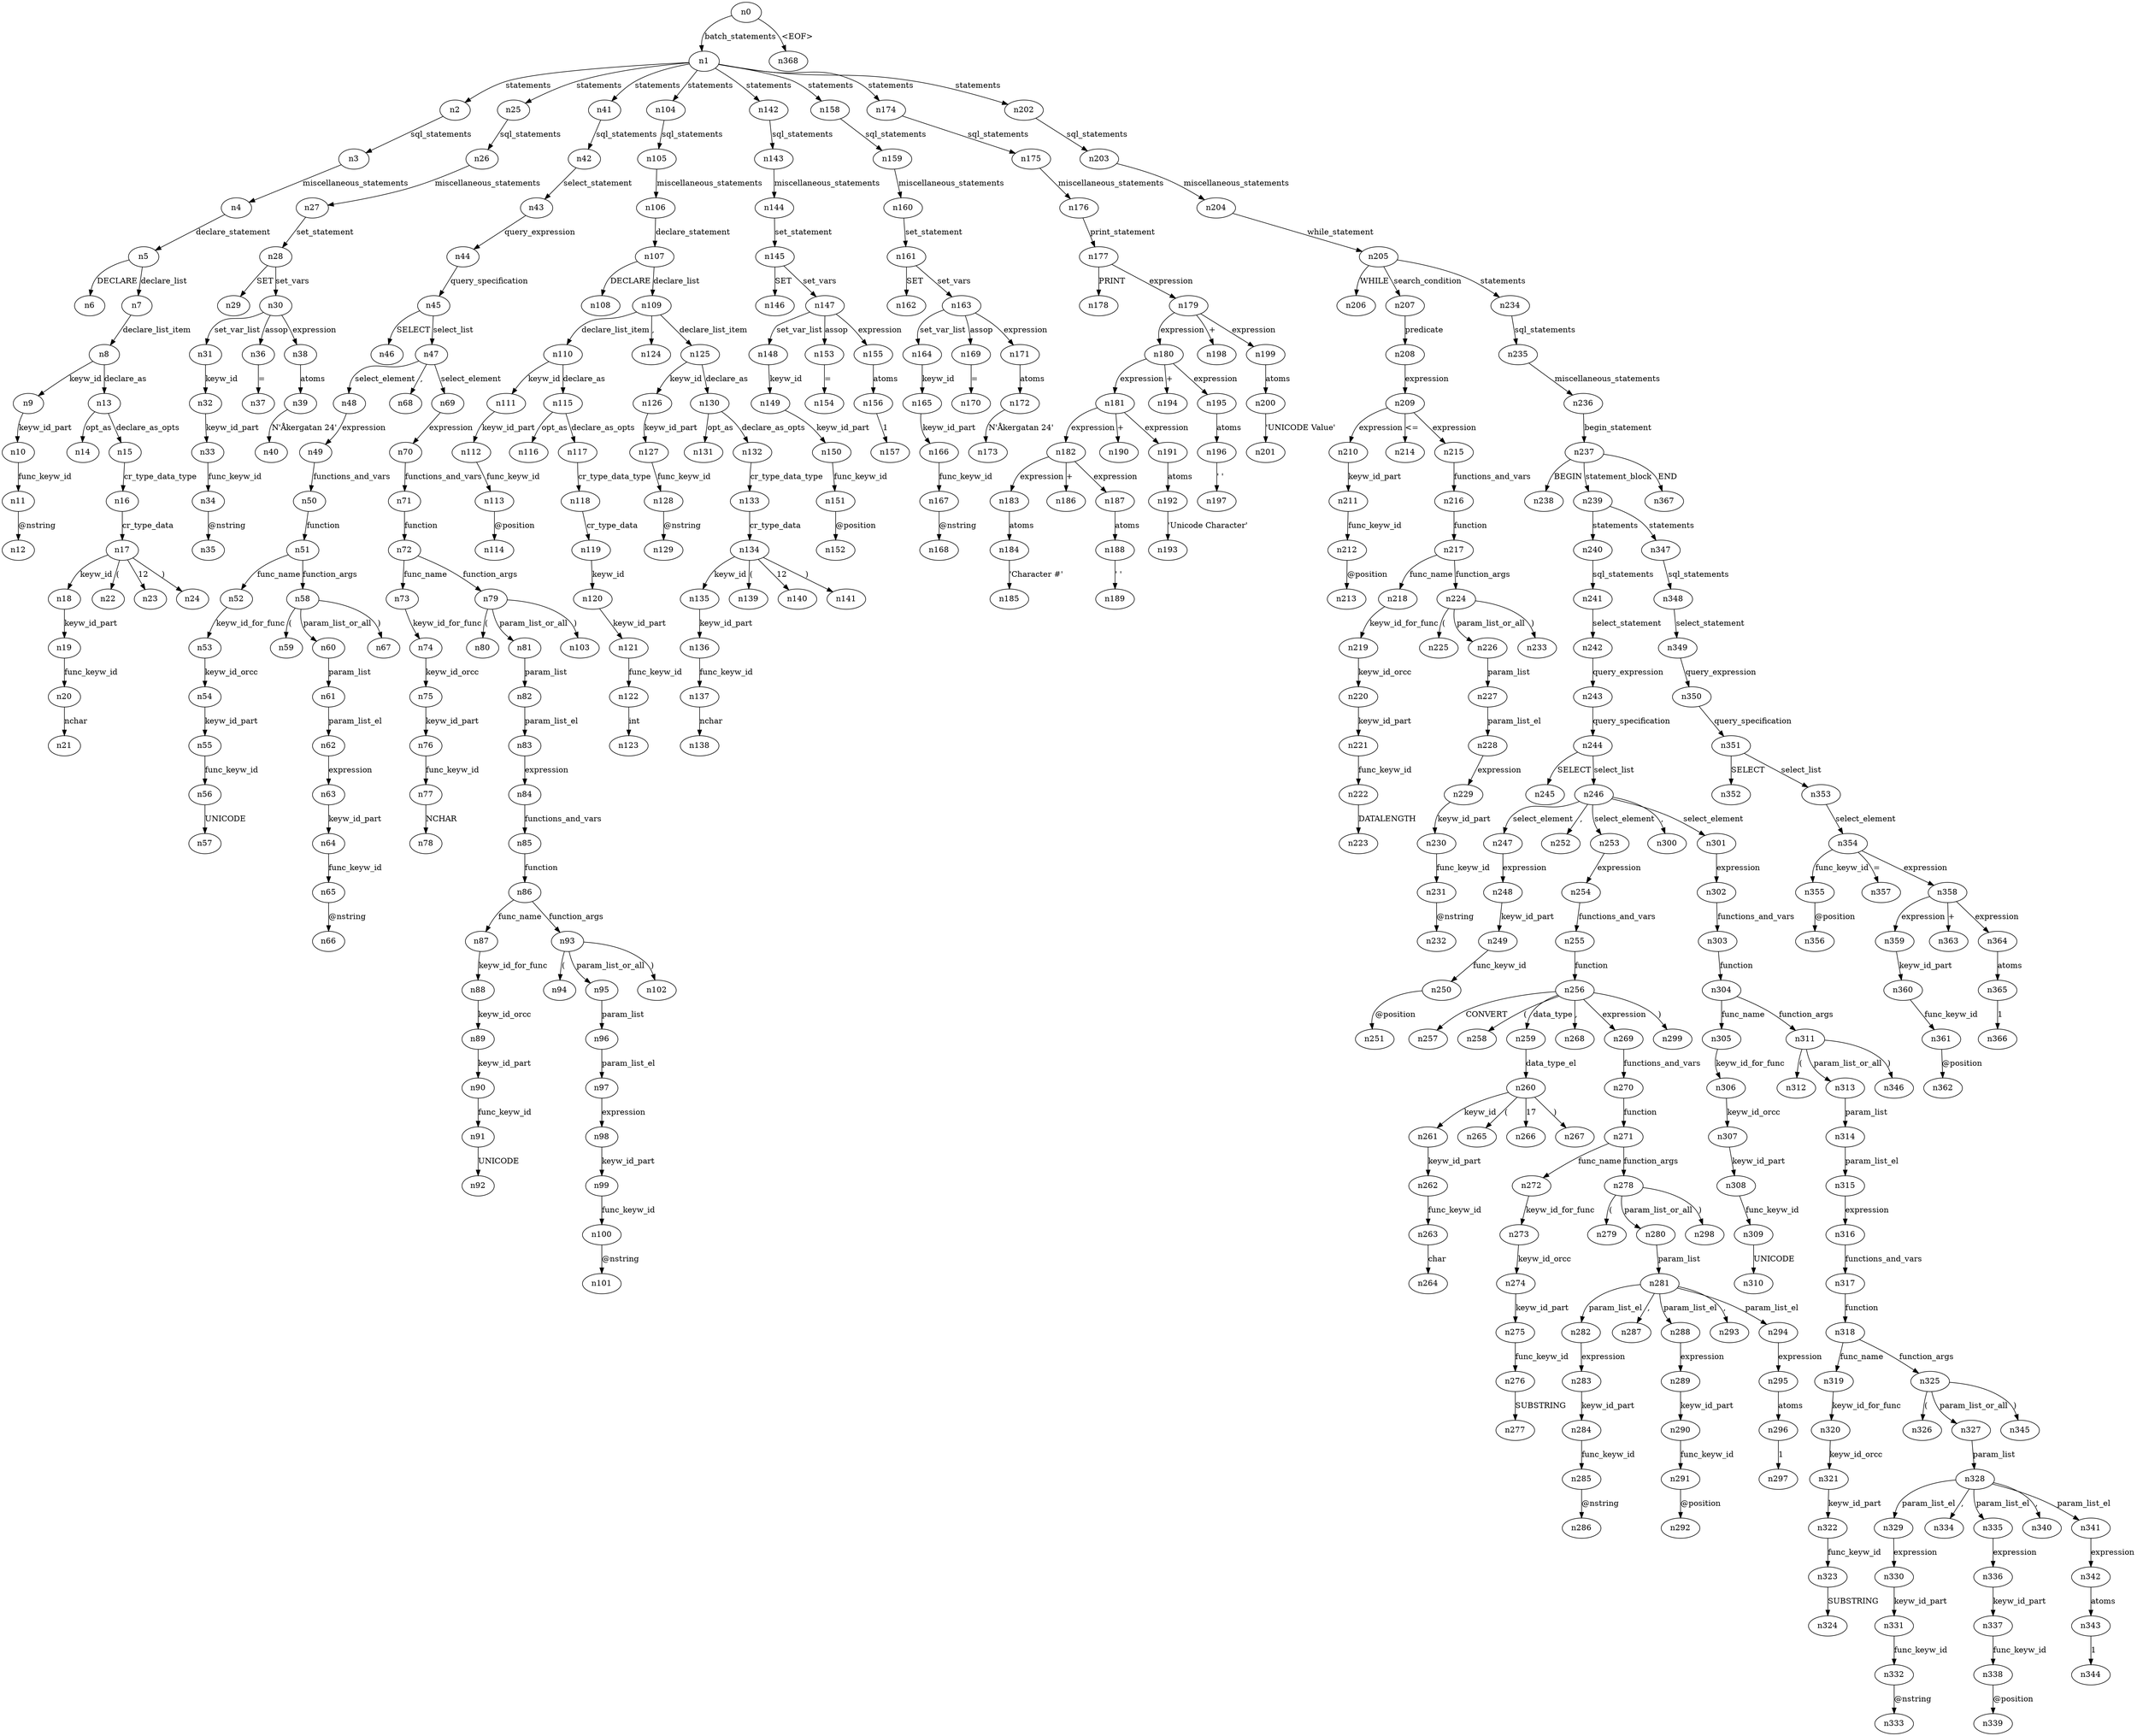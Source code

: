 digraph ParseTree {
  n0 -> n1 [label="batch_statements"];
  n1 -> n2 [label="statements"];
  n2 -> n3 [label="sql_statements"];
  n3 -> n4 [label="miscellaneous_statements"];
  n4 -> n5 [label="declare_statement"];
  n5 -> n6 [label="DECLARE"];
  n5 -> n7 [label="declare_list"];
  n7 -> n8 [label="declare_list_item"];
  n8 -> n9 [label="keyw_id"];
  n9 -> n10 [label="keyw_id_part"];
  n10 -> n11 [label="func_keyw_id"];
  n11 -> n12 [label="@nstring"];
  n8 -> n13 [label="declare_as"];
  n13 -> n14 [label="opt_as"];
  n13 -> n15 [label="declare_as_opts"];
  n15 -> n16 [label="cr_type_data_type"];
  n16 -> n17 [label="cr_type_data"];
  n17 -> n18 [label="keyw_id"];
  n18 -> n19 [label="keyw_id_part"];
  n19 -> n20 [label="func_keyw_id"];
  n20 -> n21 [label="nchar"];
  n17 -> n22 [label="("];
  n17 -> n23 [label="12"];
  n17 -> n24 [label=")"];
  n1 -> n25 [label="statements"];
  n25 -> n26 [label="sql_statements"];
  n26 -> n27 [label="miscellaneous_statements"];
  n27 -> n28 [label="set_statement"];
  n28 -> n29 [label="SET"];
  n28 -> n30 [label="set_vars"];
  n30 -> n31 [label="set_var_list"];
  n31 -> n32 [label="keyw_id"];
  n32 -> n33 [label="keyw_id_part"];
  n33 -> n34 [label="func_keyw_id"];
  n34 -> n35 [label="@nstring"];
  n30 -> n36 [label="assop"];
  n36 -> n37 [label="="];
  n30 -> n38 [label="expression"];
  n38 -> n39 [label="atoms"];
  n39 -> n40 [label="N'Åkergatan 24'"];
  n1 -> n41 [label="statements"];
  n41 -> n42 [label="sql_statements"];
  n42 -> n43 [label="select_statement"];
  n43 -> n44 [label="query_expression"];
  n44 -> n45 [label="query_specification"];
  n45 -> n46 [label="SELECT"];
  n45 -> n47 [label="select_list"];
  n47 -> n48 [label="select_element"];
  n48 -> n49 [label="expression"];
  n49 -> n50 [label="functions_and_vars"];
  n50 -> n51 [label="function"];
  n51 -> n52 [label="func_name"];
  n52 -> n53 [label="keyw_id_for_func"];
  n53 -> n54 [label="keyw_id_orcc"];
  n54 -> n55 [label="keyw_id_part"];
  n55 -> n56 [label="func_keyw_id"];
  n56 -> n57 [label="UNICODE"];
  n51 -> n58 [label="function_args"];
  n58 -> n59 [label="("];
  n58 -> n60 [label="param_list_or_all"];
  n60 -> n61 [label="param_list"];
  n61 -> n62 [label="param_list_el"];
  n62 -> n63 [label="expression"];
  n63 -> n64 [label="keyw_id_part"];
  n64 -> n65 [label="func_keyw_id"];
  n65 -> n66 [label="@nstring"];
  n58 -> n67 [label=")"];
  n47 -> n68 [label=","];
  n47 -> n69 [label="select_element"];
  n69 -> n70 [label="expression"];
  n70 -> n71 [label="functions_and_vars"];
  n71 -> n72 [label="function"];
  n72 -> n73 [label="func_name"];
  n73 -> n74 [label="keyw_id_for_func"];
  n74 -> n75 [label="keyw_id_orcc"];
  n75 -> n76 [label="keyw_id_part"];
  n76 -> n77 [label="func_keyw_id"];
  n77 -> n78 [label="NCHAR"];
  n72 -> n79 [label="function_args"];
  n79 -> n80 [label="("];
  n79 -> n81 [label="param_list_or_all"];
  n81 -> n82 [label="param_list"];
  n82 -> n83 [label="param_list_el"];
  n83 -> n84 [label="expression"];
  n84 -> n85 [label="functions_and_vars"];
  n85 -> n86 [label="function"];
  n86 -> n87 [label="func_name"];
  n87 -> n88 [label="keyw_id_for_func"];
  n88 -> n89 [label="keyw_id_orcc"];
  n89 -> n90 [label="keyw_id_part"];
  n90 -> n91 [label="func_keyw_id"];
  n91 -> n92 [label="UNICODE"];
  n86 -> n93 [label="function_args"];
  n93 -> n94 [label="("];
  n93 -> n95 [label="param_list_or_all"];
  n95 -> n96 [label="param_list"];
  n96 -> n97 [label="param_list_el"];
  n97 -> n98 [label="expression"];
  n98 -> n99 [label="keyw_id_part"];
  n99 -> n100 [label="func_keyw_id"];
  n100 -> n101 [label="@nstring"];
  n93 -> n102 [label=")"];
  n79 -> n103 [label=")"];
  n1 -> n104 [label="statements"];
  n104 -> n105 [label="sql_statements"];
  n105 -> n106 [label="miscellaneous_statements"];
  n106 -> n107 [label="declare_statement"];
  n107 -> n108 [label="DECLARE"];
  n107 -> n109 [label="declare_list"];
  n109 -> n110 [label="declare_list_item"];
  n110 -> n111 [label="keyw_id"];
  n111 -> n112 [label="keyw_id_part"];
  n112 -> n113 [label="func_keyw_id"];
  n113 -> n114 [label="@position"];
  n110 -> n115 [label="declare_as"];
  n115 -> n116 [label="opt_as"];
  n115 -> n117 [label="declare_as_opts"];
  n117 -> n118 [label="cr_type_data_type"];
  n118 -> n119 [label="cr_type_data"];
  n119 -> n120 [label="keyw_id"];
  n120 -> n121 [label="keyw_id_part"];
  n121 -> n122 [label="func_keyw_id"];
  n122 -> n123 [label="int"];
  n109 -> n124 [label=","];
  n109 -> n125 [label="declare_list_item"];
  n125 -> n126 [label="keyw_id"];
  n126 -> n127 [label="keyw_id_part"];
  n127 -> n128 [label="func_keyw_id"];
  n128 -> n129 [label="@nstring"];
  n125 -> n130 [label="declare_as"];
  n130 -> n131 [label="opt_as"];
  n130 -> n132 [label="declare_as_opts"];
  n132 -> n133 [label="cr_type_data_type"];
  n133 -> n134 [label="cr_type_data"];
  n134 -> n135 [label="keyw_id"];
  n135 -> n136 [label="keyw_id_part"];
  n136 -> n137 [label="func_keyw_id"];
  n137 -> n138 [label="nchar"];
  n134 -> n139 [label="("];
  n134 -> n140 [label="12"];
  n134 -> n141 [label=")"];
  n1 -> n142 [label="statements"];
  n142 -> n143 [label="sql_statements"];
  n143 -> n144 [label="miscellaneous_statements"];
  n144 -> n145 [label="set_statement"];
  n145 -> n146 [label="SET"];
  n145 -> n147 [label="set_vars"];
  n147 -> n148 [label="set_var_list"];
  n148 -> n149 [label="keyw_id"];
  n149 -> n150 [label="keyw_id_part"];
  n150 -> n151 [label="func_keyw_id"];
  n151 -> n152 [label="@position"];
  n147 -> n153 [label="assop"];
  n153 -> n154 [label="="];
  n147 -> n155 [label="expression"];
  n155 -> n156 [label="atoms"];
  n156 -> n157 [label="1"];
  n1 -> n158 [label="statements"];
  n158 -> n159 [label="sql_statements"];
  n159 -> n160 [label="miscellaneous_statements"];
  n160 -> n161 [label="set_statement"];
  n161 -> n162 [label="SET"];
  n161 -> n163 [label="set_vars"];
  n163 -> n164 [label="set_var_list"];
  n164 -> n165 [label="keyw_id"];
  n165 -> n166 [label="keyw_id_part"];
  n166 -> n167 [label="func_keyw_id"];
  n167 -> n168 [label="@nstring"];
  n163 -> n169 [label="assop"];
  n169 -> n170 [label="="];
  n163 -> n171 [label="expression"];
  n171 -> n172 [label="atoms"];
  n172 -> n173 [label="N'Åkergatan 24'"];
  n1 -> n174 [label="statements"];
  n174 -> n175 [label="sql_statements"];
  n175 -> n176 [label="miscellaneous_statements"];
  n176 -> n177 [label="print_statement"];
  n177 -> n178 [label="PRINT"];
  n177 -> n179 [label="expression"];
  n179 -> n180 [label="expression"];
  n180 -> n181 [label="expression"];
  n181 -> n182 [label="expression"];
  n182 -> n183 [label="expression"];
  n183 -> n184 [label="atoms"];
  n184 -> n185 [label="'Character #'"];
  n182 -> n186 [label="+"];
  n182 -> n187 [label="expression"];
  n187 -> n188 [label="atoms"];
  n188 -> n189 [label="' '"];
  n181 -> n190 [label="+"];
  n181 -> n191 [label="expression"];
  n191 -> n192 [label="atoms"];
  n192 -> n193 [label="'Unicode Character'"];
  n180 -> n194 [label="+"];
  n180 -> n195 [label="expression"];
  n195 -> n196 [label="atoms"];
  n196 -> n197 [label="' '"];
  n179 -> n198 [label="+"];
  n179 -> n199 [label="expression"];
  n199 -> n200 [label="atoms"];
  n200 -> n201 [label="'UNICODE Value'"];
  n1 -> n202 [label="statements"];
  n202 -> n203 [label="sql_statements"];
  n203 -> n204 [label="miscellaneous_statements"];
  n204 -> n205 [label="while_statement"];
  n205 -> n206 [label="WHILE"];
  n205 -> n207 [label="search_condition"];
  n207 -> n208 [label="predicate"];
  n208 -> n209 [label="expression"];
  n209 -> n210 [label="expression"];
  n210 -> n211 [label="keyw_id_part"];
  n211 -> n212 [label="func_keyw_id"];
  n212 -> n213 [label="@position"];
  n209 -> n214 [label="<="];
  n209 -> n215 [label="expression"];
  n215 -> n216 [label="functions_and_vars"];
  n216 -> n217 [label="function"];
  n217 -> n218 [label="func_name"];
  n218 -> n219 [label="keyw_id_for_func"];
  n219 -> n220 [label="keyw_id_orcc"];
  n220 -> n221 [label="keyw_id_part"];
  n221 -> n222 [label="func_keyw_id"];
  n222 -> n223 [label="DATALENGTH"];
  n217 -> n224 [label="function_args"];
  n224 -> n225 [label="("];
  n224 -> n226 [label="param_list_or_all"];
  n226 -> n227 [label="param_list"];
  n227 -> n228 [label="param_list_el"];
  n228 -> n229 [label="expression"];
  n229 -> n230 [label="keyw_id_part"];
  n230 -> n231 [label="func_keyw_id"];
  n231 -> n232 [label="@nstring"];
  n224 -> n233 [label=")"];
  n205 -> n234 [label="statements"];
  n234 -> n235 [label="sql_statements"];
  n235 -> n236 [label="miscellaneous_statements"];
  n236 -> n237 [label="begin_statement"];
  n237 -> n238 [label="BEGIN"];
  n237 -> n239 [label="statement_block"];
  n239 -> n240 [label="statements"];
  n240 -> n241 [label="sql_statements"];
  n241 -> n242 [label="select_statement"];
  n242 -> n243 [label="query_expression"];
  n243 -> n244 [label="query_specification"];
  n244 -> n245 [label="SELECT"];
  n244 -> n246 [label="select_list"];
  n246 -> n247 [label="select_element"];
  n247 -> n248 [label="expression"];
  n248 -> n249 [label="keyw_id_part"];
  n249 -> n250 [label="func_keyw_id"];
  n250 -> n251 [label="@position"];
  n246 -> n252 [label=","];
  n246 -> n253 [label="select_element"];
  n253 -> n254 [label="expression"];
  n254 -> n255 [label="functions_and_vars"];
  n255 -> n256 [label="function"];
  n256 -> n257 [label="CONVERT"];
  n256 -> n258 [label="("];
  n256 -> n259 [label="data_type"];
  n259 -> n260 [label="data_type_el"];
  n260 -> n261 [label="keyw_id"];
  n261 -> n262 [label="keyw_id_part"];
  n262 -> n263 [label="func_keyw_id"];
  n263 -> n264 [label="char"];
  n260 -> n265 [label="("];
  n260 -> n266 [label="17"];
  n260 -> n267 [label=")"];
  n256 -> n268 [label=","];
  n256 -> n269 [label="expression"];
  n269 -> n270 [label="functions_and_vars"];
  n270 -> n271 [label="function"];
  n271 -> n272 [label="func_name"];
  n272 -> n273 [label="keyw_id_for_func"];
  n273 -> n274 [label="keyw_id_orcc"];
  n274 -> n275 [label="keyw_id_part"];
  n275 -> n276 [label="func_keyw_id"];
  n276 -> n277 [label="SUBSTRING"];
  n271 -> n278 [label="function_args"];
  n278 -> n279 [label="("];
  n278 -> n280 [label="param_list_or_all"];
  n280 -> n281 [label="param_list"];
  n281 -> n282 [label="param_list_el"];
  n282 -> n283 [label="expression"];
  n283 -> n284 [label="keyw_id_part"];
  n284 -> n285 [label="func_keyw_id"];
  n285 -> n286 [label="@nstring"];
  n281 -> n287 [label=","];
  n281 -> n288 [label="param_list_el"];
  n288 -> n289 [label="expression"];
  n289 -> n290 [label="keyw_id_part"];
  n290 -> n291 [label="func_keyw_id"];
  n291 -> n292 [label="@position"];
  n281 -> n293 [label=","];
  n281 -> n294 [label="param_list_el"];
  n294 -> n295 [label="expression"];
  n295 -> n296 [label="atoms"];
  n296 -> n297 [label="1"];
  n278 -> n298 [label=")"];
  n256 -> n299 [label=")"];
  n246 -> n300 [label=","];
  n246 -> n301 [label="select_element"];
  n301 -> n302 [label="expression"];
  n302 -> n303 [label="functions_and_vars"];
  n303 -> n304 [label="function"];
  n304 -> n305 [label="func_name"];
  n305 -> n306 [label="keyw_id_for_func"];
  n306 -> n307 [label="keyw_id_orcc"];
  n307 -> n308 [label="keyw_id_part"];
  n308 -> n309 [label="func_keyw_id"];
  n309 -> n310 [label="UNICODE"];
  n304 -> n311 [label="function_args"];
  n311 -> n312 [label="("];
  n311 -> n313 [label="param_list_or_all"];
  n313 -> n314 [label="param_list"];
  n314 -> n315 [label="param_list_el"];
  n315 -> n316 [label="expression"];
  n316 -> n317 [label="functions_and_vars"];
  n317 -> n318 [label="function"];
  n318 -> n319 [label="func_name"];
  n319 -> n320 [label="keyw_id_for_func"];
  n320 -> n321 [label="keyw_id_orcc"];
  n321 -> n322 [label="keyw_id_part"];
  n322 -> n323 [label="func_keyw_id"];
  n323 -> n324 [label="SUBSTRING"];
  n318 -> n325 [label="function_args"];
  n325 -> n326 [label="("];
  n325 -> n327 [label="param_list_or_all"];
  n327 -> n328 [label="param_list"];
  n328 -> n329 [label="param_list_el"];
  n329 -> n330 [label="expression"];
  n330 -> n331 [label="keyw_id_part"];
  n331 -> n332 [label="func_keyw_id"];
  n332 -> n333 [label="@nstring"];
  n328 -> n334 [label=","];
  n328 -> n335 [label="param_list_el"];
  n335 -> n336 [label="expression"];
  n336 -> n337 [label="keyw_id_part"];
  n337 -> n338 [label="func_keyw_id"];
  n338 -> n339 [label="@position"];
  n328 -> n340 [label=","];
  n328 -> n341 [label="param_list_el"];
  n341 -> n342 [label="expression"];
  n342 -> n343 [label="atoms"];
  n343 -> n344 [label="1"];
  n325 -> n345 [label=")"];
  n311 -> n346 [label=")"];
  n239 -> n347 [label="statements"];
  n347 -> n348 [label="sql_statements"];
  n348 -> n349 [label="select_statement"];
  n349 -> n350 [label="query_expression"];
  n350 -> n351 [label="query_specification"];
  n351 -> n352 [label="SELECT"];
  n351 -> n353 [label="select_list"];
  n353 -> n354 [label="select_element"];
  n354 -> n355 [label="func_keyw_id"];
  n355 -> n356 [label="@position"];
  n354 -> n357 [label="="];
  n354 -> n358 [label="expression"];
  n358 -> n359 [label="expression"];
  n359 -> n360 [label="keyw_id_part"];
  n360 -> n361 [label="func_keyw_id"];
  n361 -> n362 [label="@position"];
  n358 -> n363 [label="+"];
  n358 -> n364 [label="expression"];
  n364 -> n365 [label="atoms"];
  n365 -> n366 [label="1"];
  n237 -> n367 [label="END"];
  n0 -> n368 [label="<EOF>"];
}